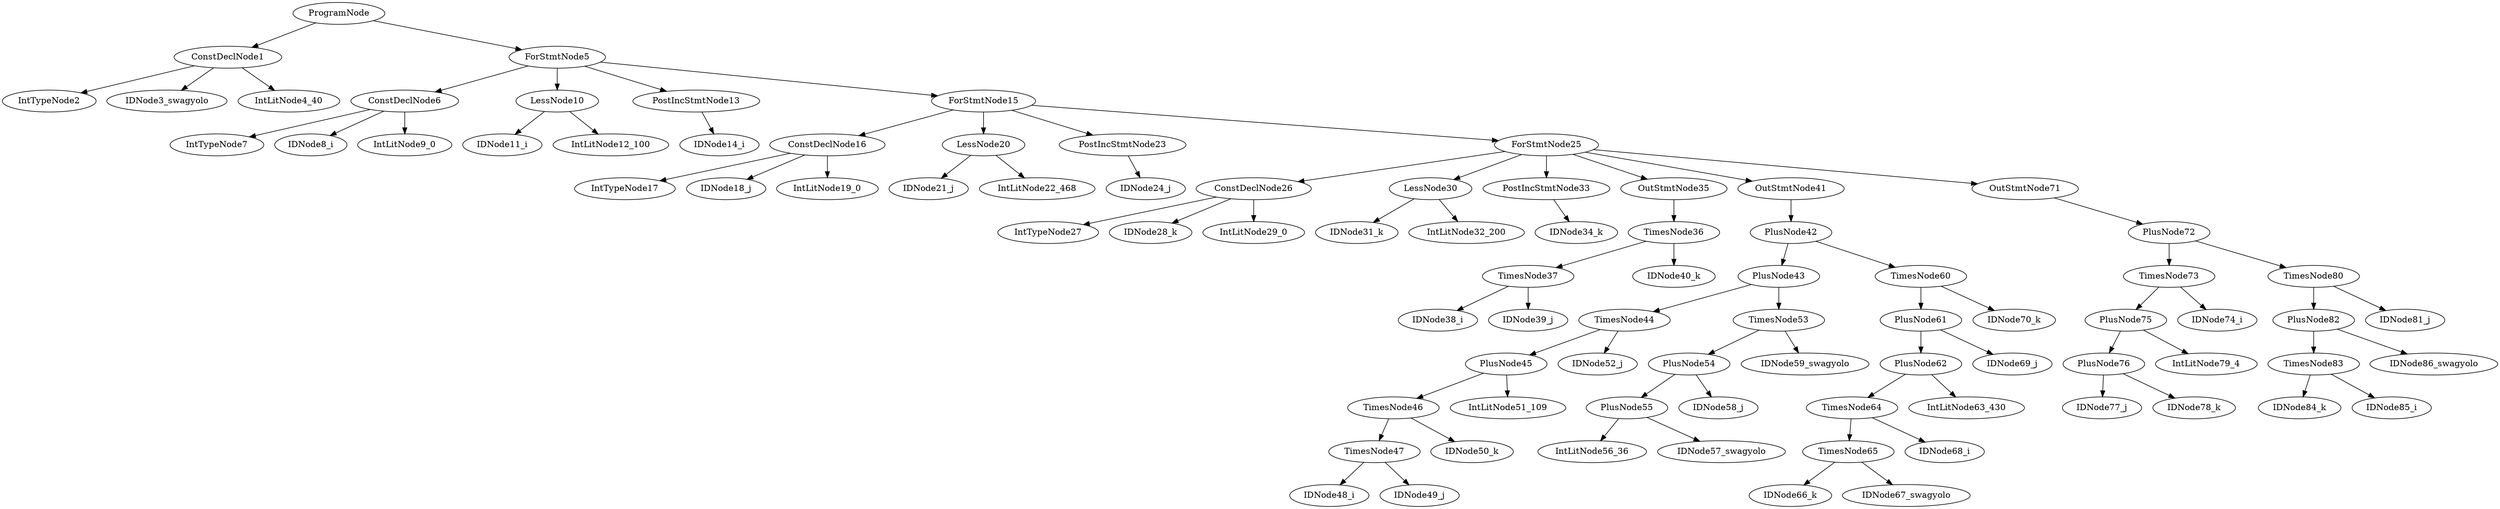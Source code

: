 digraph G {
ConstDeclNode1 -> IntTypeNode2;
ConstDeclNode1 -> IDNode3_swagyolo;
ConstDeclNode1 -> IntLitNode4_40;
ProgramNode -> ConstDeclNode1;
ConstDeclNode6 -> IntTypeNode7;
ConstDeclNode6 -> IDNode8_i;
ConstDeclNode6 -> IntLitNode9_0;
LessNode10 -> IDNode11_i;
LessNode10 -> IntLitNode12_100;
PostIncStmtNode13 -> IDNode14_i;
ForStmtNode5 -> ConstDeclNode6;
ForStmtNode5 -> LessNode10;
ForStmtNode5 -> PostIncStmtNode13;
ConstDeclNode16 -> IntTypeNode17;
ConstDeclNode16 -> IDNode18_j;
ConstDeclNode16 -> IntLitNode19_0;
LessNode20 -> IDNode21_j;
LessNode20 -> IntLitNode22_468;
PostIncStmtNode23 -> IDNode24_j;
ForStmtNode15 -> ConstDeclNode16;
ForStmtNode15 -> LessNode20;
ForStmtNode15 -> PostIncStmtNode23;
ConstDeclNode26 -> IntTypeNode27;
ConstDeclNode26 -> IDNode28_k;
ConstDeclNode26 -> IntLitNode29_0;
LessNode30 -> IDNode31_k;
LessNode30 -> IntLitNode32_200;
PostIncStmtNode33 -> IDNode34_k;
ForStmtNode25 -> ConstDeclNode26;
ForStmtNode25 -> LessNode30;
ForStmtNode25 -> PostIncStmtNode33;
TimesNode37 -> IDNode38_i;
TimesNode37 -> IDNode39_j;
TimesNode36 -> TimesNode37;
TimesNode36 -> IDNode40_k;
OutStmtNode35 -> TimesNode36;
ForStmtNode25 -> OutStmtNode35;
TimesNode47 -> IDNode48_i;
TimesNode47 -> IDNode49_j;
TimesNode46 -> TimesNode47;
TimesNode46 -> IDNode50_k;
PlusNode45 -> TimesNode46;
PlusNode45 -> IntLitNode51_109;
TimesNode44 -> PlusNode45;
TimesNode44 -> IDNode52_j;
PlusNode55 -> IntLitNode56_36;
PlusNode55 -> IDNode57_swagyolo;
PlusNode54 -> PlusNode55;
PlusNode54 -> IDNode58_j;
TimesNode53 -> PlusNode54;
TimesNode53 -> IDNode59_swagyolo;
PlusNode43 -> TimesNode44;
PlusNode43 -> TimesNode53;
TimesNode65 -> IDNode66_k;
TimesNode65 -> IDNode67_swagyolo;
TimesNode64 -> TimesNode65;
TimesNode64 -> IDNode68_i;
PlusNode62 -> IntLitNode63_430;
PlusNode62 -> TimesNode64;
PlusNode61 -> PlusNode62;
PlusNode61 -> IDNode69_j;
TimesNode60 -> PlusNode61;
TimesNode60 -> IDNode70_k;
PlusNode42 -> PlusNode43;
PlusNode42 -> TimesNode60;
OutStmtNode41 -> PlusNode42;
ForStmtNode25 -> OutStmtNode41;
PlusNode76 -> IDNode77_j;
PlusNode76 -> IDNode78_k;
PlusNode75 -> PlusNode76;
PlusNode75 -> IntLitNode79_4;
TimesNode73 -> IDNode74_i;
TimesNode73 -> PlusNode75;
TimesNode83 -> IDNode84_k;
TimesNode83 -> IDNode85_i;
PlusNode82 -> TimesNode83;
PlusNode82 -> IDNode86_swagyolo;
TimesNode80 -> IDNode81_j;
TimesNode80 -> PlusNode82;
PlusNode72 -> TimesNode73;
PlusNode72 -> TimesNode80;
OutStmtNode71 -> PlusNode72;
ForStmtNode25 -> OutStmtNode71;
ForStmtNode15 -> ForStmtNode25;
ForStmtNode5 -> ForStmtNode15;
ProgramNode -> ForStmtNode5;
}
